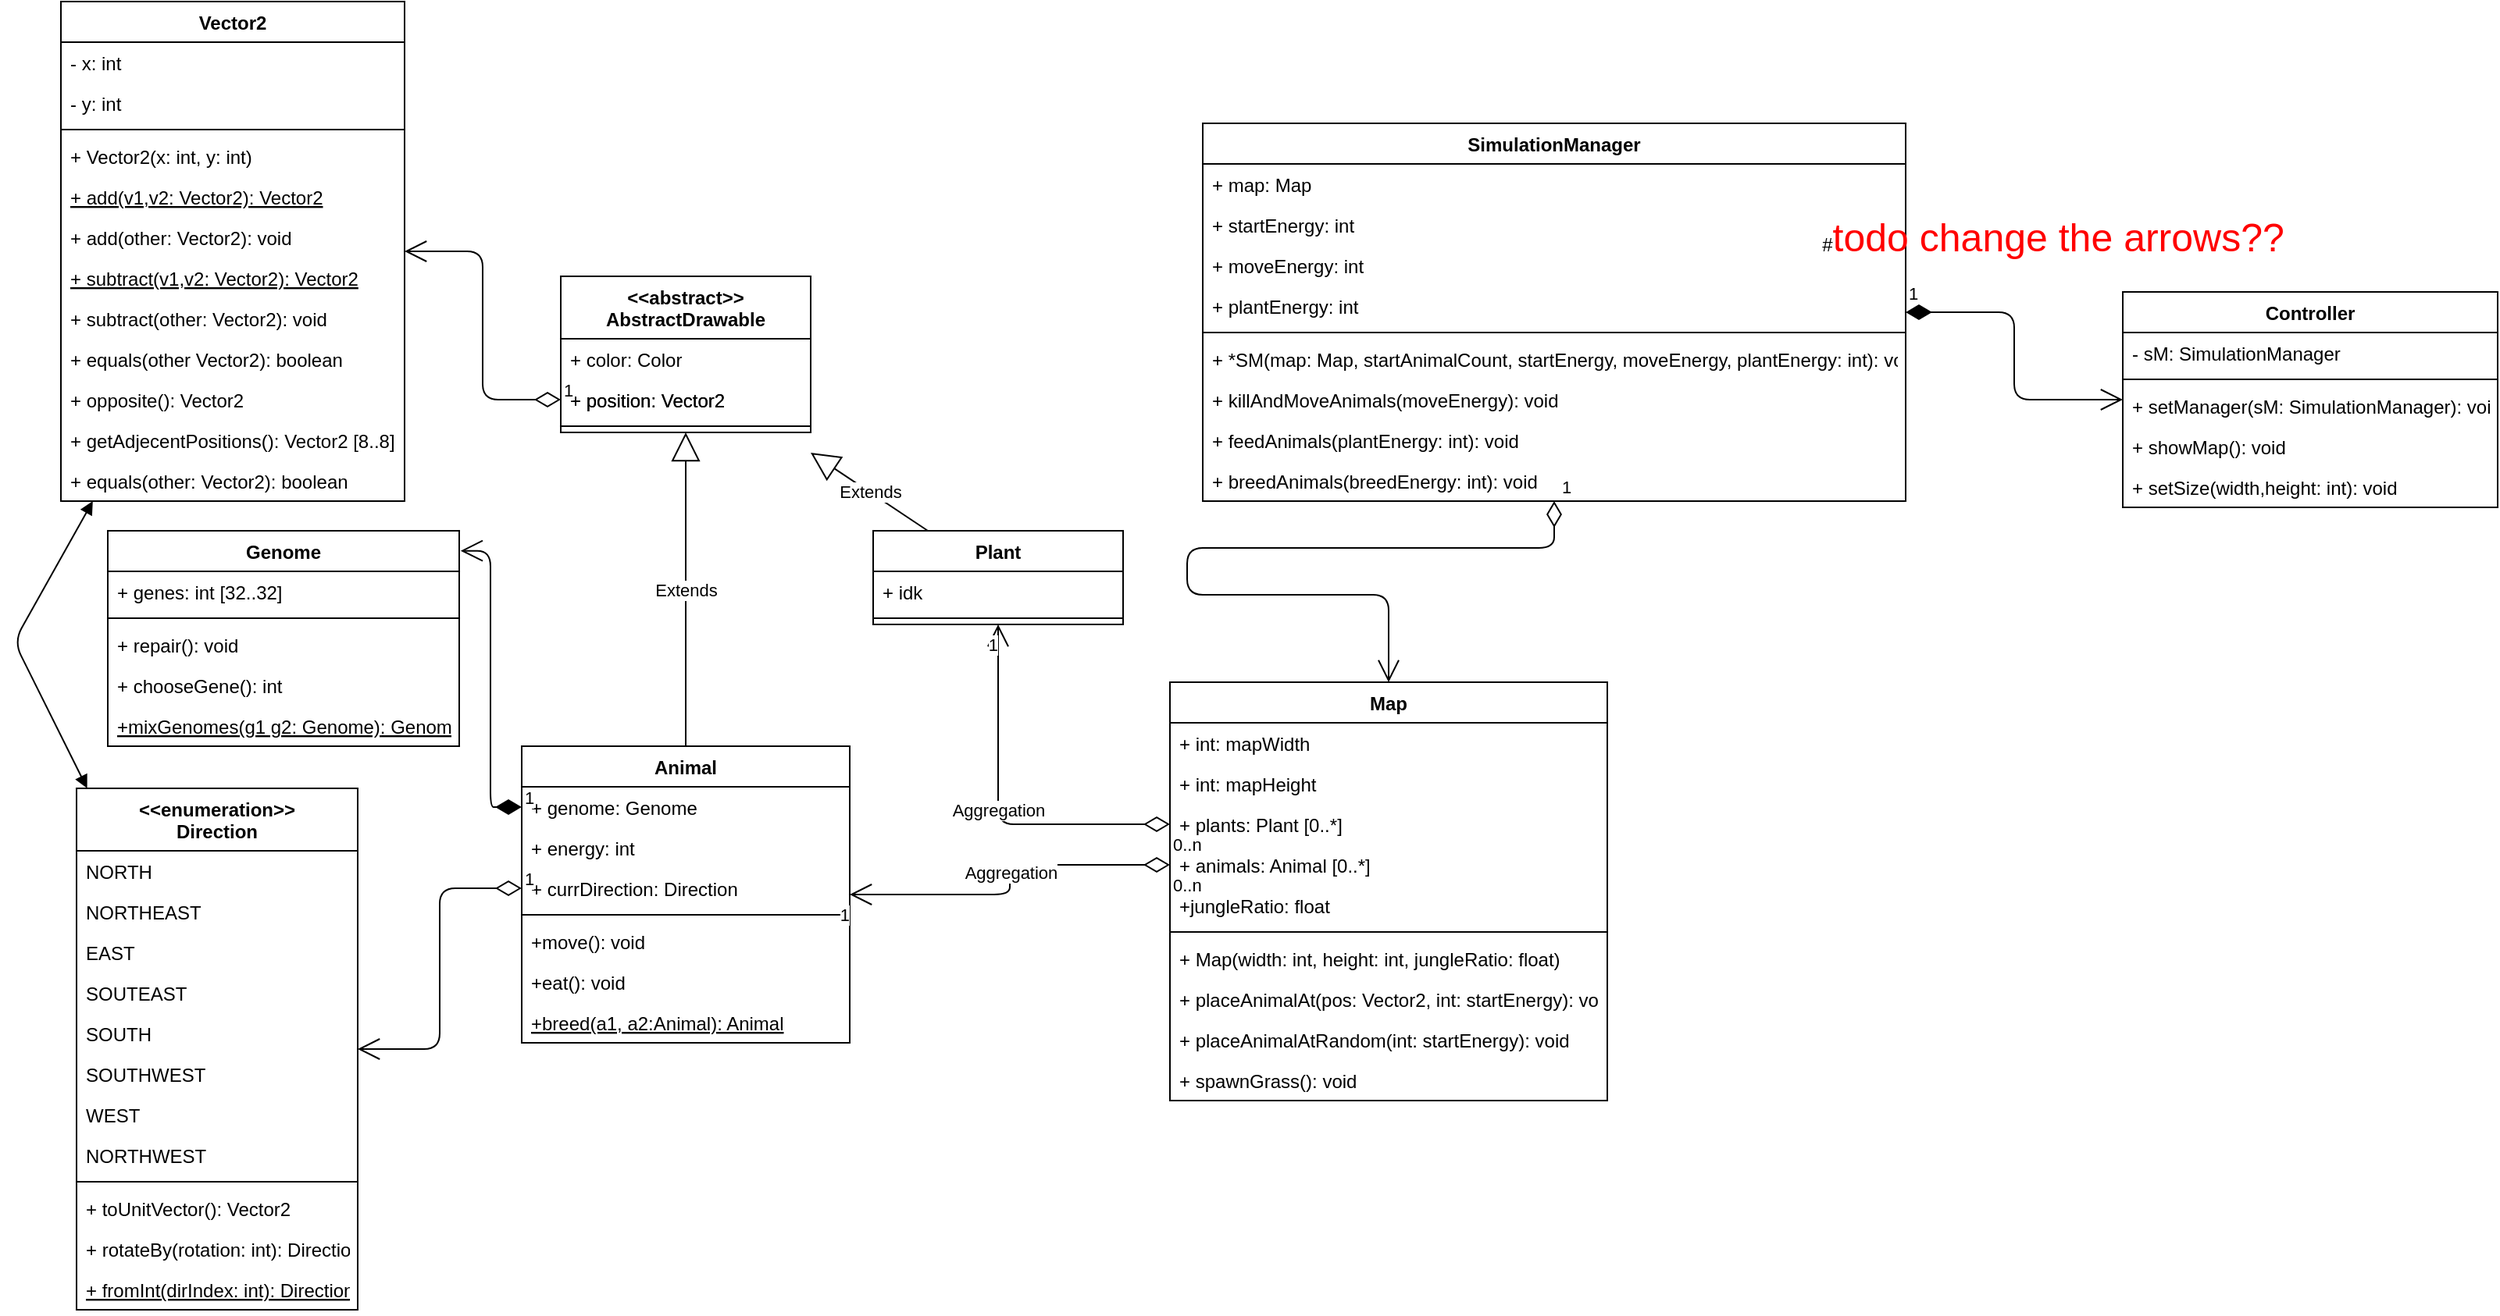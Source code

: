 <mxfile version="13.10.9" type="github">
  <diagram id="C5RBs43oDa-KdzZeNtuy" name="Page-1">
    <mxGraphModel dx="1038" dy="575" grid="1" gridSize="10" guides="1" tooltips="1" connect="1" arrows="1" fold="1" page="1" pageScale="1" pageWidth="827" pageHeight="1169" math="0" shadow="0">
      <root>
        <mxCell id="WIyWlLk6GJQsqaUBKTNV-0" />
        <mxCell id="WIyWlLk6GJQsqaUBKTNV-1" parent="WIyWlLk6GJQsqaUBKTNV-0" />
        <mxCell id="9bD5MFyW7w3_eK-m6E7X-30" value="Animal" style="swimlane;fontStyle=1;align=center;verticalAlign=top;childLayout=stackLayout;horizontal=1;startSize=26;horizontalStack=0;resizeParent=1;resizeParentMax=0;resizeLast=0;collapsible=1;marginBottom=0;rounded=0;shadow=0;glass=0;sketch=0;" parent="WIyWlLk6GJQsqaUBKTNV-1" vertex="1">
          <mxGeometry x="355" y="477" width="210" height="190" as="geometry" />
        </mxCell>
        <mxCell id="9bD5MFyW7w3_eK-m6E7X-31" value="+ genome: Genome&#xa;" style="text;strokeColor=none;fillColor=none;align=left;verticalAlign=top;spacingLeft=4;spacingRight=4;overflow=hidden;rotatable=0;points=[[0,0.5],[1,0.5]];portConstraint=eastwest;" parent="9bD5MFyW7w3_eK-m6E7X-30" vertex="1">
          <mxGeometry y="26" width="210" height="26" as="geometry" />
        </mxCell>
        <mxCell id="9bD5MFyW7w3_eK-m6E7X-10" value="+ energy: int" style="text;strokeColor=none;fillColor=none;align=left;verticalAlign=top;spacingLeft=4;spacingRight=4;overflow=hidden;rotatable=0;points=[[0,0.5],[1,0.5]];portConstraint=eastwest;" parent="9bD5MFyW7w3_eK-m6E7X-30" vertex="1">
          <mxGeometry y="52" width="210" height="26" as="geometry" />
        </mxCell>
        <mxCell id="9bD5MFyW7w3_eK-m6E7X-11" value="+ currDirection: Direction" style="text;strokeColor=none;fillColor=none;align=left;verticalAlign=top;spacingLeft=4;spacingRight=4;overflow=hidden;rotatable=0;points=[[0,0.5],[1,0.5]];portConstraint=eastwest;" parent="9bD5MFyW7w3_eK-m6E7X-30" vertex="1">
          <mxGeometry y="78" width="210" height="26" as="geometry" />
        </mxCell>
        <mxCell id="9bD5MFyW7w3_eK-m6E7X-32" value="" style="line;strokeWidth=1;fillColor=none;align=left;verticalAlign=middle;spacingTop=-1;spacingLeft=3;spacingRight=3;rotatable=0;labelPosition=right;points=[];portConstraint=eastwest;" parent="9bD5MFyW7w3_eK-m6E7X-30" vertex="1">
          <mxGeometry y="104" width="210" height="8" as="geometry" />
        </mxCell>
        <mxCell id="9bD5MFyW7w3_eK-m6E7X-35" value="+move(): void" style="text;strokeColor=none;fillColor=none;align=left;verticalAlign=top;spacingLeft=4;spacingRight=4;overflow=hidden;rotatable=0;points=[[0,0.5],[1,0.5]];portConstraint=eastwest;" parent="9bD5MFyW7w3_eK-m6E7X-30" vertex="1">
          <mxGeometry y="112" width="210" height="26" as="geometry" />
        </mxCell>
        <mxCell id="zN970uJy4WLvNVWKptZo-13" value="+eat(): void" style="text;strokeColor=none;fillColor=none;align=left;verticalAlign=top;spacingLeft=4;spacingRight=4;overflow=hidden;rotatable=0;points=[[0,0.5],[1,0.5]];portConstraint=eastwest;" parent="9bD5MFyW7w3_eK-m6E7X-30" vertex="1">
          <mxGeometry y="138" width="210" height="26" as="geometry" />
        </mxCell>
        <mxCell id="zN970uJy4WLvNVWKptZo-14" value="+breed(a1, a2:Animal): Animal" style="text;strokeColor=none;fillColor=none;align=left;verticalAlign=top;spacingLeft=4;spacingRight=4;overflow=hidden;rotatable=0;points=[[0,0.5],[1,0.5]];portConstraint=eastwest;fontStyle=4" parent="9bD5MFyW7w3_eK-m6E7X-30" vertex="1">
          <mxGeometry y="164" width="210" height="26" as="geometry" />
        </mxCell>
        <mxCell id="9bD5MFyW7w3_eK-m6E7X-36" value="Plant" style="swimlane;fontStyle=1;align=center;verticalAlign=top;childLayout=stackLayout;horizontal=1;startSize=26;horizontalStack=0;resizeParent=1;resizeParentMax=0;resizeLast=0;collapsible=1;marginBottom=0;rounded=0;shadow=0;glass=0;sketch=0;" parent="WIyWlLk6GJQsqaUBKTNV-1" vertex="1">
          <mxGeometry x="580" y="339" width="160" height="60" as="geometry" />
        </mxCell>
        <mxCell id="9bD5MFyW7w3_eK-m6E7X-37" value="+ idk" style="text;strokeColor=none;fillColor=none;align=left;verticalAlign=top;spacingLeft=4;spacingRight=4;overflow=hidden;rotatable=0;points=[[0,0.5],[1,0.5]];portConstraint=eastwest;" parent="9bD5MFyW7w3_eK-m6E7X-36" vertex="1">
          <mxGeometry y="26" width="160" height="26" as="geometry" />
        </mxCell>
        <mxCell id="9bD5MFyW7w3_eK-m6E7X-38" value="" style="line;strokeWidth=1;fillColor=none;align=left;verticalAlign=middle;spacingTop=-1;spacingLeft=3;spacingRight=3;rotatable=0;labelPosition=right;points=[];portConstraint=eastwest;" parent="9bD5MFyW7w3_eK-m6E7X-36" vertex="1">
          <mxGeometry y="52" width="160" height="8" as="geometry" />
        </mxCell>
        <mxCell id="zN970uJy4WLvNVWKptZo-4" value="&lt;&lt;enumeration&gt;&gt;&#xa;Direction" style="swimlane;fontStyle=1;childLayout=stackLayout;horizontal=1;startSize=40;fillColor=none;horizontalStack=0;resizeParent=1;resizeParentMax=0;resizeLast=0;collapsible=1;marginBottom=0;" parent="WIyWlLk6GJQsqaUBKTNV-1" vertex="1">
          <mxGeometry x="70" y="504" width="180" height="334" as="geometry" />
        </mxCell>
        <mxCell id="zN970uJy4WLvNVWKptZo-5" value="NORTH" style="text;strokeColor=none;fillColor=none;align=left;verticalAlign=top;spacingLeft=4;spacingRight=4;overflow=hidden;rotatable=0;points=[[0,0.5],[1,0.5]];portConstraint=eastwest;" parent="zN970uJy4WLvNVWKptZo-4" vertex="1">
          <mxGeometry y="40" width="180" height="26" as="geometry" />
        </mxCell>
        <mxCell id="zN970uJy4WLvNVWKptZo-6" value="NORTHEAST" style="text;strokeColor=none;fillColor=none;align=left;verticalAlign=top;spacingLeft=4;spacingRight=4;overflow=hidden;rotatable=0;points=[[0,0.5],[1,0.5]];portConstraint=eastwest;" parent="zN970uJy4WLvNVWKptZo-4" vertex="1">
          <mxGeometry y="66" width="180" height="26" as="geometry" />
        </mxCell>
        <mxCell id="zN970uJy4WLvNVWKptZo-7" value="EAST" style="text;strokeColor=none;fillColor=none;align=left;verticalAlign=top;spacingLeft=4;spacingRight=4;overflow=hidden;rotatable=0;points=[[0,0.5],[1,0.5]];portConstraint=eastwest;" parent="zN970uJy4WLvNVWKptZo-4" vertex="1">
          <mxGeometry y="92" width="180" height="26" as="geometry" />
        </mxCell>
        <mxCell id="zN970uJy4WLvNVWKptZo-8" value="SOUTEAST" style="text;strokeColor=none;fillColor=none;align=left;verticalAlign=top;spacingLeft=4;spacingRight=4;overflow=hidden;rotatable=0;points=[[0,0.5],[1,0.5]];portConstraint=eastwest;" parent="zN970uJy4WLvNVWKptZo-4" vertex="1">
          <mxGeometry y="118" width="180" height="26" as="geometry" />
        </mxCell>
        <mxCell id="zN970uJy4WLvNVWKptZo-9" value="SOUTH" style="text;strokeColor=none;fillColor=none;align=left;verticalAlign=top;spacingLeft=4;spacingRight=4;overflow=hidden;rotatable=0;points=[[0,0.5],[1,0.5]];portConstraint=eastwest;" parent="zN970uJy4WLvNVWKptZo-4" vertex="1">
          <mxGeometry y="144" width="180" height="26" as="geometry" />
        </mxCell>
        <mxCell id="zN970uJy4WLvNVWKptZo-10" value="SOUTHWEST&#xa;" style="text;strokeColor=none;fillColor=none;align=left;verticalAlign=top;spacingLeft=4;spacingRight=4;overflow=hidden;rotatable=0;points=[[0,0.5],[1,0.5]];portConstraint=eastwest;" parent="zN970uJy4WLvNVWKptZo-4" vertex="1">
          <mxGeometry y="170" width="180" height="26" as="geometry" />
        </mxCell>
        <mxCell id="zN970uJy4WLvNVWKptZo-11" value="WEST" style="text;strokeColor=none;fillColor=none;align=left;verticalAlign=top;spacingLeft=4;spacingRight=4;overflow=hidden;rotatable=0;points=[[0,0.5],[1,0.5]];portConstraint=eastwest;" parent="zN970uJy4WLvNVWKptZo-4" vertex="1">
          <mxGeometry y="196" width="180" height="26" as="geometry" />
        </mxCell>
        <mxCell id="zN970uJy4WLvNVWKptZo-12" value="NORTHWEST" style="text;strokeColor=none;fillColor=none;align=left;verticalAlign=top;spacingLeft=4;spacingRight=4;overflow=hidden;rotatable=0;points=[[0,0.5],[1,0.5]];portConstraint=eastwest;" parent="zN970uJy4WLvNVWKptZo-4" vertex="1">
          <mxGeometry y="222" width="180" height="26" as="geometry" />
        </mxCell>
        <mxCell id="zN970uJy4WLvNVWKptZo-42" value="" style="line;strokeWidth=1;fillColor=none;align=left;verticalAlign=middle;spacingTop=-1;spacingLeft=3;spacingRight=3;rotatable=0;labelPosition=right;points=[];portConstraint=eastwest;" parent="zN970uJy4WLvNVWKptZo-4" vertex="1">
          <mxGeometry y="248" width="180" height="8" as="geometry" />
        </mxCell>
        <mxCell id="zN970uJy4WLvNVWKptZo-43" value="+ toUnitVector(): Vector2" style="text;strokeColor=none;fillColor=none;align=left;verticalAlign=top;spacingLeft=4;spacingRight=4;overflow=hidden;rotatable=0;points=[[0,0.5],[1,0.5]];portConstraint=eastwest;" parent="zN970uJy4WLvNVWKptZo-4" vertex="1">
          <mxGeometry y="256" width="180" height="26" as="geometry" />
        </mxCell>
        <mxCell id="zN970uJy4WLvNVWKptZo-83" value="+ rotateBy(rotation: int): Direction" style="text;strokeColor=none;fillColor=none;align=left;verticalAlign=top;spacingLeft=4;spacingRight=4;overflow=hidden;rotatable=0;points=[[0,0.5],[1,0.5]];portConstraint=eastwest;" parent="zN970uJy4WLvNVWKptZo-4" vertex="1">
          <mxGeometry y="282" width="180" height="26" as="geometry" />
        </mxCell>
        <mxCell id="BZ-KDEU_Bz37UOXqLRJr-1" value="+ fromInt(dirIndex: int): Direction" style="text;strokeColor=none;fillColor=none;align=left;verticalAlign=top;spacingLeft=4;spacingRight=4;overflow=hidden;rotatable=0;points=[[0,0.5],[1,0.5]];portConstraint=eastwest;fontStyle=4" vertex="1" parent="zN970uJy4WLvNVWKptZo-4">
          <mxGeometry y="308" width="180" height="26" as="geometry" />
        </mxCell>
        <mxCell id="zN970uJy4WLvNVWKptZo-15" value="&lt;&lt;abstract&gt;&gt;&#xa;AbstractDrawable&#xa;" style="swimlane;fontStyle=1;align=center;verticalAlign=top;childLayout=stackLayout;horizontal=1;startSize=40;horizontalStack=0;resizeParent=1;resizeParentMax=0;resizeLast=0;collapsible=1;marginBottom=0;" parent="WIyWlLk6GJQsqaUBKTNV-1" vertex="1">
          <mxGeometry x="380" y="176" width="160" height="100" as="geometry" />
        </mxCell>
        <mxCell id="zN970uJy4WLvNVWKptZo-16" value="+ color: Color" style="text;strokeColor=none;fillColor=none;align=left;verticalAlign=top;spacingLeft=4;spacingRight=4;overflow=hidden;rotatable=0;points=[[0,0.5],[1,0.5]];portConstraint=eastwest;" parent="zN970uJy4WLvNVWKptZo-15" vertex="1">
          <mxGeometry y="40" width="160" height="26" as="geometry" />
        </mxCell>
        <mxCell id="zN970uJy4WLvNVWKptZo-20" value="+ position: Vector2" style="text;strokeColor=none;fillColor=none;align=left;verticalAlign=top;spacingLeft=4;spacingRight=4;overflow=hidden;rotatable=0;points=[[0,0.5],[1,0.5]];portConstraint=eastwest;" parent="zN970uJy4WLvNVWKptZo-15" vertex="1">
          <mxGeometry y="66" width="160" height="26" as="geometry" />
        </mxCell>
        <mxCell id="zN970uJy4WLvNVWKptZo-17" value="" style="line;strokeWidth=1;fillColor=none;align=left;verticalAlign=middle;spacingTop=-1;spacingLeft=3;spacingRight=3;rotatable=0;labelPosition=right;points=[];portConstraint=eastwest;" parent="zN970uJy4WLvNVWKptZo-15" vertex="1">
          <mxGeometry y="92" width="160" height="8" as="geometry" />
        </mxCell>
        <mxCell id="zN970uJy4WLvNVWKptZo-22" value="Extends" style="endArrow=block;endSize=16;endFill=0;html=1;" parent="WIyWlLk6GJQsqaUBKTNV-1" source="9bD5MFyW7w3_eK-m6E7X-30" target="zN970uJy4WLvNVWKptZo-15" edge="1">
          <mxGeometry width="160" relative="1" as="geometry">
            <mxPoint x="700" y="310" as="sourcePoint" />
            <mxPoint x="720" y="340" as="targetPoint" />
          </mxGeometry>
        </mxCell>
        <mxCell id="zN970uJy4WLvNVWKptZo-23" value="Extends" style="endArrow=block;endSize=16;endFill=0;html=1;entryX=1;entryY=0.5;entryDx=0;entryDy=0;" parent="WIyWlLk6GJQsqaUBKTNV-1" source="9bD5MFyW7w3_eK-m6E7X-36" edge="1">
          <mxGeometry width="160" relative="1" as="geometry">
            <mxPoint x="490" y="270" as="sourcePoint" />
            <mxPoint x="540" y="289" as="targetPoint" />
          </mxGeometry>
        </mxCell>
        <mxCell id="zN970uJy4WLvNVWKptZo-24" value="1" style="endArrow=open;html=1;endSize=12;startArrow=diamondThin;startSize=14;startFill=0;edgeStyle=orthogonalEdgeStyle;align=left;verticalAlign=bottom;" parent="WIyWlLk6GJQsqaUBKTNV-1" source="9bD5MFyW7w3_eK-m6E7X-11" target="zN970uJy4WLvNVWKptZo-4" edge="1">
          <mxGeometry x="-1" y="3" relative="1" as="geometry">
            <mxPoint x="390" y="480" as="sourcePoint" />
            <mxPoint x="550" y="480" as="targetPoint" />
          </mxGeometry>
        </mxCell>
        <mxCell id="zN970uJy4WLvNVWKptZo-25" value="Map" style="swimlane;fontStyle=1;align=center;verticalAlign=top;childLayout=stackLayout;horizontal=1;startSize=26;horizontalStack=0;resizeParent=1;resizeParentMax=0;resizeLast=0;collapsible=1;marginBottom=0;" parent="WIyWlLk6GJQsqaUBKTNV-1" vertex="1">
          <mxGeometry x="770" y="436" width="280" height="268" as="geometry" />
        </mxCell>
        <mxCell id="zN970uJy4WLvNVWKptZo-30" value="+ int: mapWidth" style="text;strokeColor=none;fillColor=none;align=left;verticalAlign=top;spacingLeft=4;spacingRight=4;overflow=hidden;rotatable=0;points=[[0,0.5],[1,0.5]];portConstraint=eastwest;" parent="zN970uJy4WLvNVWKptZo-25" vertex="1">
          <mxGeometry y="26" width="280" height="26" as="geometry" />
        </mxCell>
        <mxCell id="zN970uJy4WLvNVWKptZo-31" value="+ int: mapHeight" style="text;strokeColor=none;fillColor=none;align=left;verticalAlign=top;spacingLeft=4;spacingRight=4;overflow=hidden;rotatable=0;points=[[0,0.5],[1,0.5]];portConstraint=eastwest;" parent="zN970uJy4WLvNVWKptZo-25" vertex="1">
          <mxGeometry y="52" width="280" height="26" as="geometry" />
        </mxCell>
        <mxCell id="zN970uJy4WLvNVWKptZo-61" value="+ plants: Plant [0..*]" style="text;strokeColor=none;fillColor=none;align=left;verticalAlign=top;spacingLeft=4;spacingRight=4;overflow=hidden;rotatable=0;points=[[0,0.5],[1,0.5]];portConstraint=eastwest;" parent="zN970uJy4WLvNVWKptZo-25" vertex="1">
          <mxGeometry y="78" width="280" height="26" as="geometry" />
        </mxCell>
        <mxCell id="zN970uJy4WLvNVWKptZo-60" value="+ animals: Animal [0..*]" style="text;strokeColor=none;fillColor=none;align=left;verticalAlign=top;spacingLeft=4;spacingRight=4;overflow=hidden;rotatable=0;points=[[0,0.5],[1,0.5]];portConstraint=eastwest;" parent="zN970uJy4WLvNVWKptZo-25" vertex="1">
          <mxGeometry y="104" width="280" height="26" as="geometry" />
        </mxCell>
        <mxCell id="zN970uJy4WLvNVWKptZo-32" value="+jungleRatio: float" style="text;strokeColor=none;fillColor=none;align=left;verticalAlign=top;spacingLeft=4;spacingRight=4;overflow=hidden;rotatable=0;points=[[0,0.5],[1,0.5]];portConstraint=eastwest;" parent="zN970uJy4WLvNVWKptZo-25" vertex="1">
          <mxGeometry y="130" width="280" height="26" as="geometry" />
        </mxCell>
        <mxCell id="zN970uJy4WLvNVWKptZo-27" value="" style="line;strokeWidth=1;fillColor=none;align=left;verticalAlign=middle;spacingTop=-1;spacingLeft=3;spacingRight=3;rotatable=0;labelPosition=right;points=[];portConstraint=eastwest;" parent="zN970uJy4WLvNVWKptZo-25" vertex="1">
          <mxGeometry y="156" width="280" height="8" as="geometry" />
        </mxCell>
        <mxCell id="zN970uJy4WLvNVWKptZo-28" value="+ Map(width: int, height: int, jungleRatio: float)" style="text;strokeColor=none;fillColor=none;align=left;verticalAlign=top;spacingLeft=4;spacingRight=4;overflow=hidden;rotatable=0;points=[[0,0.5],[1,0.5]];portConstraint=eastwest;" parent="zN970uJy4WLvNVWKptZo-25" vertex="1">
          <mxGeometry y="164" width="280" height="26" as="geometry" />
        </mxCell>
        <mxCell id="zN970uJy4WLvNVWKptZo-65" value="+ placeAnimalAt(pos: Vector2, int: startEnergy): void" style="text;strokeColor=none;fillColor=none;align=left;verticalAlign=top;spacingLeft=4;spacingRight=4;overflow=hidden;rotatable=0;points=[[0,0.5],[1,0.5]];portConstraint=eastwest;" parent="zN970uJy4WLvNVWKptZo-25" vertex="1">
          <mxGeometry y="190" width="280" height="26" as="geometry" />
        </mxCell>
        <mxCell id="BZ-KDEU_Bz37UOXqLRJr-6" value="+ placeAnimalAtRandom(int: startEnergy): void" style="text;strokeColor=none;fillColor=none;align=left;verticalAlign=top;spacingLeft=4;spacingRight=4;overflow=hidden;rotatable=0;points=[[0,0.5],[1,0.5]];portConstraint=eastwest;" vertex="1" parent="zN970uJy4WLvNVWKptZo-25">
          <mxGeometry y="216" width="280" height="26" as="geometry" />
        </mxCell>
        <mxCell id="zN970uJy4WLvNVWKptZo-66" value="+ spawnGrass(): void" style="text;strokeColor=none;fillColor=none;align=left;verticalAlign=top;spacingLeft=4;spacingRight=4;overflow=hidden;rotatable=0;points=[[0,0.5],[1,0.5]];portConstraint=eastwest;" parent="zN970uJy4WLvNVWKptZo-25" vertex="1">
          <mxGeometry y="242" width="280" height="26" as="geometry" />
        </mxCell>
        <mxCell id="zN970uJy4WLvNVWKptZo-33" value="Vector2" style="swimlane;fontStyle=1;align=center;verticalAlign=top;childLayout=stackLayout;horizontal=1;startSize=26;horizontalStack=0;resizeParent=1;resizeParentMax=0;resizeLast=0;collapsible=1;marginBottom=0;" parent="WIyWlLk6GJQsqaUBKTNV-1" vertex="1">
          <mxGeometry x="60" width="220" height="320" as="geometry" />
        </mxCell>
        <mxCell id="zN970uJy4WLvNVWKptZo-34" value="- x: int" style="text;strokeColor=none;fillColor=none;align=left;verticalAlign=top;spacingLeft=4;spacingRight=4;overflow=hidden;rotatable=0;points=[[0,0.5],[1,0.5]];portConstraint=eastwest;" parent="zN970uJy4WLvNVWKptZo-33" vertex="1">
          <mxGeometry y="26" width="220" height="26" as="geometry" />
        </mxCell>
        <mxCell id="zN970uJy4WLvNVWKptZo-37" value="- y: int" style="text;strokeColor=none;fillColor=none;align=left;verticalAlign=top;spacingLeft=4;spacingRight=4;overflow=hidden;rotatable=0;points=[[0,0.5],[1,0.5]];portConstraint=eastwest;" parent="zN970uJy4WLvNVWKptZo-33" vertex="1">
          <mxGeometry y="52" width="220" height="26" as="geometry" />
        </mxCell>
        <mxCell id="zN970uJy4WLvNVWKptZo-35" value="" style="line;strokeWidth=1;fillColor=none;align=left;verticalAlign=middle;spacingTop=-1;spacingLeft=3;spacingRight=3;rotatable=0;labelPosition=right;points=[];portConstraint=eastwest;" parent="zN970uJy4WLvNVWKptZo-33" vertex="1">
          <mxGeometry y="78" width="220" height="8" as="geometry" />
        </mxCell>
        <mxCell id="zN970uJy4WLvNVWKptZo-36" value="+ Vector2(x: int, y: int)" style="text;strokeColor=none;fillColor=none;align=left;verticalAlign=top;spacingLeft=4;spacingRight=4;overflow=hidden;rotatable=0;points=[[0,0.5],[1,0.5]];portConstraint=eastwest;" parent="zN970uJy4WLvNVWKptZo-33" vertex="1">
          <mxGeometry y="86" width="220" height="26" as="geometry" />
        </mxCell>
        <mxCell id="BZ-KDEU_Bz37UOXqLRJr-3" value="+ add(v1,v2: Vector2): Vector2" style="text;strokeColor=none;fillColor=none;align=left;verticalAlign=top;spacingLeft=4;spacingRight=4;overflow=hidden;rotatable=0;points=[[0,0.5],[1,0.5]];portConstraint=eastwest;fontStyle=4" vertex="1" parent="zN970uJy4WLvNVWKptZo-33">
          <mxGeometry y="112" width="220" height="26" as="geometry" />
        </mxCell>
        <mxCell id="zN970uJy4WLvNVWKptZo-38" value="+ add(other: Vector2): void" style="text;strokeColor=none;fillColor=none;align=left;verticalAlign=top;spacingLeft=4;spacingRight=4;overflow=hidden;rotatable=0;points=[[0,0.5],[1,0.5]];portConstraint=eastwest;" parent="zN970uJy4WLvNVWKptZo-33" vertex="1">
          <mxGeometry y="138" width="220" height="26" as="geometry" />
        </mxCell>
        <mxCell id="BZ-KDEU_Bz37UOXqLRJr-4" value="+ subtract(v1,v2: Vector2): Vector2" style="text;strokeColor=none;fillColor=none;align=left;verticalAlign=top;spacingLeft=4;spacingRight=4;overflow=hidden;rotatable=0;points=[[0,0.5],[1,0.5]];portConstraint=eastwest;fontStyle=4" vertex="1" parent="zN970uJy4WLvNVWKptZo-33">
          <mxGeometry y="164" width="220" height="26" as="geometry" />
        </mxCell>
        <mxCell id="zN970uJy4WLvNVWKptZo-39" value="+ subtract(other: Vector2): void" style="text;strokeColor=none;fillColor=none;align=left;verticalAlign=top;spacingLeft=4;spacingRight=4;overflow=hidden;rotatable=0;points=[[0,0.5],[1,0.5]];portConstraint=eastwest;" parent="zN970uJy4WLvNVWKptZo-33" vertex="1">
          <mxGeometry y="190" width="220" height="26" as="geometry" />
        </mxCell>
        <mxCell id="zN970uJy4WLvNVWKptZo-40" value="+ equals(other Vector2): boolean" style="text;strokeColor=none;fillColor=none;align=left;verticalAlign=top;spacingLeft=4;spacingRight=4;overflow=hidden;rotatable=0;points=[[0,0.5],[1,0.5]];portConstraint=eastwest;" parent="zN970uJy4WLvNVWKptZo-33" vertex="1">
          <mxGeometry y="216" width="220" height="26" as="geometry" />
        </mxCell>
        <mxCell id="zN970uJy4WLvNVWKptZo-41" value="+ opposite(): Vector2" style="text;strokeColor=none;fillColor=none;align=left;verticalAlign=top;spacingLeft=4;spacingRight=4;overflow=hidden;rotatable=0;points=[[0,0.5],[1,0.5]];portConstraint=eastwest;" parent="zN970uJy4WLvNVWKptZo-33" vertex="1">
          <mxGeometry y="242" width="220" height="26" as="geometry" />
        </mxCell>
        <mxCell id="zN970uJy4WLvNVWKptZo-59" value="+ getAdjecentPositions(): Vector2 [8..8]" style="text;strokeColor=none;fillColor=none;align=left;verticalAlign=top;spacingLeft=4;spacingRight=4;overflow=hidden;rotatable=0;points=[[0,0.5],[1,0.5]];portConstraint=eastwest;" parent="zN970uJy4WLvNVWKptZo-33" vertex="1">
          <mxGeometry y="268" width="220" height="26" as="geometry" />
        </mxCell>
        <mxCell id="BZ-KDEU_Bz37UOXqLRJr-5" value="+ equals(other: Vector2): boolean" style="text;strokeColor=none;fillColor=none;align=left;verticalAlign=top;spacingLeft=4;spacingRight=4;overflow=hidden;rotatable=0;points=[[0,0.5],[1,0.5]];portConstraint=eastwest;" vertex="1" parent="zN970uJy4WLvNVWKptZo-33">
          <mxGeometry y="294" width="220" height="26" as="geometry" />
        </mxCell>
        <mxCell id="zN970uJy4WLvNVWKptZo-45" value="SimulationManager" style="swimlane;fontStyle=1;align=center;verticalAlign=top;childLayout=stackLayout;horizontal=1;startSize=26;horizontalStack=0;resizeParent=1;resizeParentMax=0;resizeLast=0;collapsible=1;marginBottom=0;" parent="WIyWlLk6GJQsqaUBKTNV-1" vertex="1">
          <mxGeometry x="791" y="78" width="450" height="242" as="geometry" />
        </mxCell>
        <mxCell id="zN970uJy4WLvNVWKptZo-54" value="+ map: Map" style="text;strokeColor=none;fillColor=none;align=left;verticalAlign=top;spacingLeft=4;spacingRight=4;overflow=hidden;rotatable=0;points=[[0,0.5],[1,0.5]];portConstraint=eastwest;" parent="zN970uJy4WLvNVWKptZo-45" vertex="1">
          <mxGeometry y="26" width="450" height="26" as="geometry" />
        </mxCell>
        <mxCell id="zN970uJy4WLvNVWKptZo-56" value="+ startEnergy: int" style="text;strokeColor=none;fillColor=none;align=left;verticalAlign=top;spacingLeft=4;spacingRight=4;overflow=hidden;rotatable=0;points=[[0,0.5],[1,0.5]];portConstraint=eastwest;" parent="zN970uJy4WLvNVWKptZo-45" vertex="1">
          <mxGeometry y="52" width="450" height="26" as="geometry" />
        </mxCell>
        <mxCell id="zN970uJy4WLvNVWKptZo-57" value="+ moveEnergy: int" style="text;strokeColor=none;fillColor=none;align=left;verticalAlign=top;spacingLeft=4;spacingRight=4;overflow=hidden;rotatable=0;points=[[0,0.5],[1,0.5]];portConstraint=eastwest;" parent="zN970uJy4WLvNVWKptZo-45" vertex="1">
          <mxGeometry y="78" width="450" height="26" as="geometry" />
        </mxCell>
        <mxCell id="zN970uJy4WLvNVWKptZo-58" value="+ plantEnergy: int" style="text;strokeColor=none;fillColor=none;align=left;verticalAlign=top;spacingLeft=4;spacingRight=4;overflow=hidden;rotatable=0;points=[[0,0.5],[1,0.5]];portConstraint=eastwest;" parent="zN970uJy4WLvNVWKptZo-45" vertex="1">
          <mxGeometry y="104" width="450" height="26" as="geometry" />
        </mxCell>
        <mxCell id="zN970uJy4WLvNVWKptZo-51" value="" style="line;strokeWidth=1;fillColor=none;align=left;verticalAlign=middle;spacingTop=-1;spacingLeft=3;spacingRight=3;rotatable=0;labelPosition=right;points=[];portConstraint=eastwest;" parent="zN970uJy4WLvNVWKptZo-45" vertex="1">
          <mxGeometry y="130" width="450" height="8" as="geometry" />
        </mxCell>
        <mxCell id="zN970uJy4WLvNVWKptZo-55" value="+ *SM(map: Map, startAnimalCount, startEnergy, moveEnergy, plantEnergy: int): void" style="text;strokeColor=none;fillColor=none;align=left;verticalAlign=top;spacingLeft=4;spacingRight=4;overflow=hidden;rotatable=0;points=[[0,0.5],[1,0.5]];portConstraint=eastwest;" parent="zN970uJy4WLvNVWKptZo-45" vertex="1">
          <mxGeometry y="138" width="450" height="26" as="geometry" />
        </mxCell>
        <mxCell id="zN970uJy4WLvNVWKptZo-53" value="+ killAndMoveAnimals(moveEnergy): void" style="text;strokeColor=none;fillColor=none;align=left;verticalAlign=top;spacingLeft=4;spacingRight=4;overflow=hidden;rotatable=0;points=[[0,0.5],[1,0.5]];portConstraint=eastwest;" parent="zN970uJy4WLvNVWKptZo-45" vertex="1">
          <mxGeometry y="164" width="450" height="26" as="geometry" />
        </mxCell>
        <mxCell id="zN970uJy4WLvNVWKptZo-62" value="+ feedAnimals(plantEnergy: int): void" style="text;strokeColor=none;fillColor=none;align=left;verticalAlign=top;spacingLeft=4;spacingRight=4;overflow=hidden;rotatable=0;points=[[0,0.5],[1,0.5]];portConstraint=eastwest;" parent="zN970uJy4WLvNVWKptZo-45" vertex="1">
          <mxGeometry y="190" width="450" height="26" as="geometry" />
        </mxCell>
        <mxCell id="zN970uJy4WLvNVWKptZo-63" value="+ breedAnimals(breedEnergy: int): void" style="text;strokeColor=none;fillColor=none;align=left;verticalAlign=top;spacingLeft=4;spacingRight=4;overflow=hidden;rotatable=0;points=[[0,0.5],[1,0.5]];portConstraint=eastwest;" parent="zN970uJy4WLvNVWKptZo-45" vertex="1">
          <mxGeometry y="216" width="450" height="26" as="geometry" />
        </mxCell>
        <mxCell id="zN970uJy4WLvNVWKptZo-64" value="1" style="endArrow=open;html=1;endSize=12;startArrow=diamondThin;startSize=14;startFill=0;edgeStyle=orthogonalEdgeStyle;align=left;verticalAlign=bottom;exitX=0;exitY=0.5;exitDx=0;exitDy=0;" parent="WIyWlLk6GJQsqaUBKTNV-1" source="zN970uJy4WLvNVWKptZo-20" target="zN970uJy4WLvNVWKptZo-33" edge="1">
          <mxGeometry x="-1" y="3" relative="1" as="geometry">
            <mxPoint x="270" y="511" as="sourcePoint" />
            <mxPoint x="190" y="511" as="targetPoint" />
          </mxGeometry>
        </mxCell>
        <mxCell id="zN970uJy4WLvNVWKptZo-67" value="&lt;div&gt;Aggregation&lt;/div&gt;" style="endArrow=open;html=1;endSize=12;startArrow=diamondThin;startSize=14;startFill=0;edgeStyle=orthogonalEdgeStyle;exitX=0;exitY=0.5;exitDx=0;exitDy=0;" parent="WIyWlLk6GJQsqaUBKTNV-1" source="zN970uJy4WLvNVWKptZo-60" target="9bD5MFyW7w3_eK-m6E7X-30" edge="1">
          <mxGeometry x="-0.042" relative="1" as="geometry">
            <mxPoint x="710" y="480" as="sourcePoint" />
            <mxPoint x="870" y="480" as="targetPoint" />
            <mxPoint as="offset" />
          </mxGeometry>
        </mxCell>
        <mxCell id="zN970uJy4WLvNVWKptZo-68" value="0..n" style="edgeLabel;resizable=0;html=1;align=left;verticalAlign=top;" parent="zN970uJy4WLvNVWKptZo-67" connectable="0" vertex="1">
          <mxGeometry x="-1" relative="1" as="geometry" />
        </mxCell>
        <mxCell id="zN970uJy4WLvNVWKptZo-69" value="1" style="edgeLabel;resizable=0;html=1;align=right;verticalAlign=top;" parent="zN970uJy4WLvNVWKptZo-67" connectable="0" vertex="1">
          <mxGeometry x="1" relative="1" as="geometry" />
        </mxCell>
        <mxCell id="zN970uJy4WLvNVWKptZo-70" value="&lt;div&gt;Aggregation&lt;/div&gt;" style="endArrow=open;html=1;endSize=12;startArrow=diamondThin;startSize=14;startFill=0;edgeStyle=orthogonalEdgeStyle;exitX=0;exitY=0.5;exitDx=0;exitDy=0;" parent="WIyWlLk6GJQsqaUBKTNV-1" source="zN970uJy4WLvNVWKptZo-61" target="9bD5MFyW7w3_eK-m6E7X-36" edge="1">
          <mxGeometry relative="1" as="geometry">
            <mxPoint x="850" y="470" as="sourcePoint" />
            <mxPoint x="720" y="470" as="targetPoint" />
          </mxGeometry>
        </mxCell>
        <mxCell id="zN970uJy4WLvNVWKptZo-71" value="0..n" style="edgeLabel;resizable=0;html=1;align=left;verticalAlign=top;" parent="zN970uJy4WLvNVWKptZo-70" connectable="0" vertex="1">
          <mxGeometry x="-1" relative="1" as="geometry" />
        </mxCell>
        <mxCell id="zN970uJy4WLvNVWKptZo-72" value="1" style="edgeLabel;resizable=0;html=1;align=right;verticalAlign=top;" parent="zN970uJy4WLvNVWKptZo-70" connectable="0" vertex="1">
          <mxGeometry x="1" relative="1" as="geometry" />
        </mxCell>
        <mxCell id="zN970uJy4WLvNVWKptZo-78" value="Genome" style="swimlane;fontStyle=1;align=center;verticalAlign=top;childLayout=stackLayout;horizontal=1;startSize=26;horizontalStack=0;resizeParent=1;resizeParentMax=0;resizeLast=0;collapsible=1;marginBottom=0;" parent="WIyWlLk6GJQsqaUBKTNV-1" vertex="1">
          <mxGeometry x="90" y="339" width="225" height="138" as="geometry" />
        </mxCell>
        <mxCell id="zN970uJy4WLvNVWKptZo-79" value="+ genes: int [32..32]" style="text;strokeColor=none;fillColor=none;align=left;verticalAlign=top;spacingLeft=4;spacingRight=4;overflow=hidden;rotatable=0;points=[[0,0.5],[1,0.5]];portConstraint=eastwest;" parent="zN970uJy4WLvNVWKptZo-78" vertex="1">
          <mxGeometry y="26" width="225" height="26" as="geometry" />
        </mxCell>
        <mxCell id="zN970uJy4WLvNVWKptZo-80" value="" style="line;strokeWidth=1;fillColor=none;align=left;verticalAlign=middle;spacingTop=-1;spacingLeft=3;spacingRight=3;rotatable=0;labelPosition=right;points=[];portConstraint=eastwest;" parent="zN970uJy4WLvNVWKptZo-78" vertex="1">
          <mxGeometry y="52" width="225" height="8" as="geometry" />
        </mxCell>
        <mxCell id="zN970uJy4WLvNVWKptZo-81" value="+ repair(): void" style="text;strokeColor=none;fillColor=none;align=left;verticalAlign=top;spacingLeft=4;spacingRight=4;overflow=hidden;rotatable=0;points=[[0,0.5],[1,0.5]];portConstraint=eastwest;" parent="zN970uJy4WLvNVWKptZo-78" vertex="1">
          <mxGeometry y="60" width="225" height="26" as="geometry" />
        </mxCell>
        <mxCell id="zN970uJy4WLvNVWKptZo-82" value="+ chooseGene(): int" style="text;strokeColor=none;fillColor=none;align=left;verticalAlign=top;spacingLeft=4;spacingRight=4;overflow=hidden;rotatable=0;points=[[0,0.5],[1,0.5]];portConstraint=eastwest;" parent="zN970uJy4WLvNVWKptZo-78" vertex="1">
          <mxGeometry y="86" width="225" height="26" as="geometry" />
        </mxCell>
        <mxCell id="BZ-KDEU_Bz37UOXqLRJr-0" value="+mixGenomes(g1 g2: Genome): Genome" style="text;strokeColor=none;fillColor=none;align=left;verticalAlign=top;spacingLeft=4;spacingRight=4;overflow=hidden;rotatable=0;points=[[0,0.5],[1,0.5]];portConstraint=eastwest;fontStyle=4" vertex="1" parent="zN970uJy4WLvNVWKptZo-78">
          <mxGeometry y="112" width="225" height="26" as="geometry" />
        </mxCell>
        <mxCell id="zN970uJy4WLvNVWKptZo-84" value="1" style="endArrow=open;html=1;endSize=12;startArrow=diamondThin;startSize=14;startFill=0;edgeStyle=orthogonalEdgeStyle;align=left;verticalAlign=bottom;" parent="WIyWlLk6GJQsqaUBKTNV-1" source="zN970uJy4WLvNVWKptZo-45" target="zN970uJy4WLvNVWKptZo-25" edge="1">
          <mxGeometry x="-1" y="3" relative="1" as="geometry">
            <mxPoint x="1020" y="490" as="sourcePoint" />
            <mxPoint x="1180" y="490" as="targetPoint" />
            <Array as="points">
              <mxPoint x="1016" y="350" />
              <mxPoint x="781" y="350" />
              <mxPoint x="781" y="380" />
              <mxPoint x="910" y="380" />
            </Array>
          </mxGeometry>
        </mxCell>
        <mxCell id="zN970uJy4WLvNVWKptZo-89" value="1" style="endArrow=open;html=1;endSize=12;startArrow=diamondThin;startSize=14;startFill=1;edgeStyle=orthogonalEdgeStyle;align=left;verticalAlign=bottom;exitX=0;exitY=0.5;exitDx=0;exitDy=0;entryX=1.004;entryY=0.093;entryDx=0;entryDy=0;entryPerimeter=0;" parent="WIyWlLk6GJQsqaUBKTNV-1" source="9bD5MFyW7w3_eK-m6E7X-31" target="zN970uJy4WLvNVWKptZo-78" edge="1">
          <mxGeometry x="-1" y="3" relative="1" as="geometry">
            <mxPoint x="310" y="380" as="sourcePoint" />
            <mxPoint x="470" y="380" as="targetPoint" />
          </mxGeometry>
        </mxCell>
        <mxCell id="FBBPqhjdPp0m8A9gsixG-0" value="" style="endArrow=block;startArrow=block;endFill=1;startFill=1;html=1;" parent="WIyWlLk6GJQsqaUBKTNV-1" source="zN970uJy4WLvNVWKptZo-33" target="zN970uJy4WLvNVWKptZo-4" edge="1">
          <mxGeometry width="160" relative="1" as="geometry">
            <mxPoint x="20" y="360" as="sourcePoint" />
            <mxPoint x="180" y="360" as="targetPoint" />
            <Array as="points">
              <mxPoint x="30" y="410" />
            </Array>
          </mxGeometry>
        </mxCell>
        <mxCell id="BZ-KDEU_Bz37UOXqLRJr-2" value="+ position: Vector2" style="text;strokeColor=none;fillColor=none;align=left;verticalAlign=top;spacingLeft=4;spacingRight=4;overflow=hidden;rotatable=0;points=[[0,0.5],[1,0.5]];portConstraint=eastwest;" vertex="1" parent="WIyWlLk6GJQsqaUBKTNV-1">
          <mxGeometry x="380" y="242" width="160" height="26" as="geometry" />
        </mxCell>
        <mxCell id="BZ-KDEU_Bz37UOXqLRJr-7" value="Controller" style="swimlane;fontStyle=1;align=center;verticalAlign=top;childLayout=stackLayout;horizontal=1;startSize=26;horizontalStack=0;resizeParent=1;resizeParentMax=0;resizeLast=0;collapsible=1;marginBottom=0;" vertex="1" parent="WIyWlLk6GJQsqaUBKTNV-1">
          <mxGeometry x="1380" y="186" width="240" height="138" as="geometry" />
        </mxCell>
        <mxCell id="BZ-KDEU_Bz37UOXqLRJr-8" value="- sM: SimulationManager " style="text;strokeColor=none;fillColor=none;align=left;verticalAlign=top;spacingLeft=4;spacingRight=4;overflow=hidden;rotatable=0;points=[[0,0.5],[1,0.5]];portConstraint=eastwest;" vertex="1" parent="BZ-KDEU_Bz37UOXqLRJr-7">
          <mxGeometry y="26" width="240" height="26" as="geometry" />
        </mxCell>
        <mxCell id="BZ-KDEU_Bz37UOXqLRJr-9" value="" style="line;strokeWidth=1;fillColor=none;align=left;verticalAlign=middle;spacingTop=-1;spacingLeft=3;spacingRight=3;rotatable=0;labelPosition=right;points=[];portConstraint=eastwest;" vertex="1" parent="BZ-KDEU_Bz37UOXqLRJr-7">
          <mxGeometry y="52" width="240" height="8" as="geometry" />
        </mxCell>
        <mxCell id="BZ-KDEU_Bz37UOXqLRJr-10" value="+ setManager(sM: SimulationManager): void" style="text;strokeColor=none;fillColor=none;align=left;verticalAlign=top;spacingLeft=4;spacingRight=4;overflow=hidden;rotatable=0;points=[[0,0.5],[1,0.5]];portConstraint=eastwest;" vertex="1" parent="BZ-KDEU_Bz37UOXqLRJr-7">
          <mxGeometry y="60" width="240" height="26" as="geometry" />
        </mxCell>
        <mxCell id="BZ-KDEU_Bz37UOXqLRJr-11" value="+ showMap(): void" style="text;strokeColor=none;fillColor=none;align=left;verticalAlign=top;spacingLeft=4;spacingRight=4;overflow=hidden;rotatable=0;points=[[0,0.5],[1,0.5]];portConstraint=eastwest;" vertex="1" parent="BZ-KDEU_Bz37UOXqLRJr-7">
          <mxGeometry y="86" width="240" height="26" as="geometry" />
        </mxCell>
        <mxCell id="BZ-KDEU_Bz37UOXqLRJr-12" value="+ setSize(width,height: int): void" style="text;strokeColor=none;fillColor=none;align=left;verticalAlign=top;spacingLeft=4;spacingRight=4;overflow=hidden;rotatable=0;points=[[0,0.5],[1,0.5]];portConstraint=eastwest;" vertex="1" parent="BZ-KDEU_Bz37UOXqLRJr-7">
          <mxGeometry y="112" width="240" height="26" as="geometry" />
        </mxCell>
        <mxCell id="BZ-KDEU_Bz37UOXqLRJr-14" value="1" style="endArrow=open;html=1;endSize=12;startArrow=diamondThin;startSize=14;startFill=1;edgeStyle=orthogonalEdgeStyle;align=left;verticalAlign=bottom;" edge="1" parent="WIyWlLk6GJQsqaUBKTNV-1" source="zN970uJy4WLvNVWKptZo-45" target="BZ-KDEU_Bz37UOXqLRJr-7">
          <mxGeometry x="-1" y="3" relative="1" as="geometry">
            <mxPoint x="1270" y="410" as="sourcePoint" />
            <mxPoint x="1430" y="199" as="targetPoint" />
          </mxGeometry>
        </mxCell>
        <mxCell id="BZ-KDEU_Bz37UOXqLRJr-15" value="#&lt;font style=&quot;font-size: 25px&quot; color=&quot;#FF0000&quot;&gt;todo change the arrows??&lt;/font&gt;" style="text;html=1;align=center;verticalAlign=middle;resizable=0;points=[];autosize=1;" vertex="1" parent="WIyWlLk6GJQsqaUBKTNV-1">
          <mxGeometry x="1180" y="140" width="310" height="20" as="geometry" />
        </mxCell>
      </root>
    </mxGraphModel>
  </diagram>
</mxfile>
